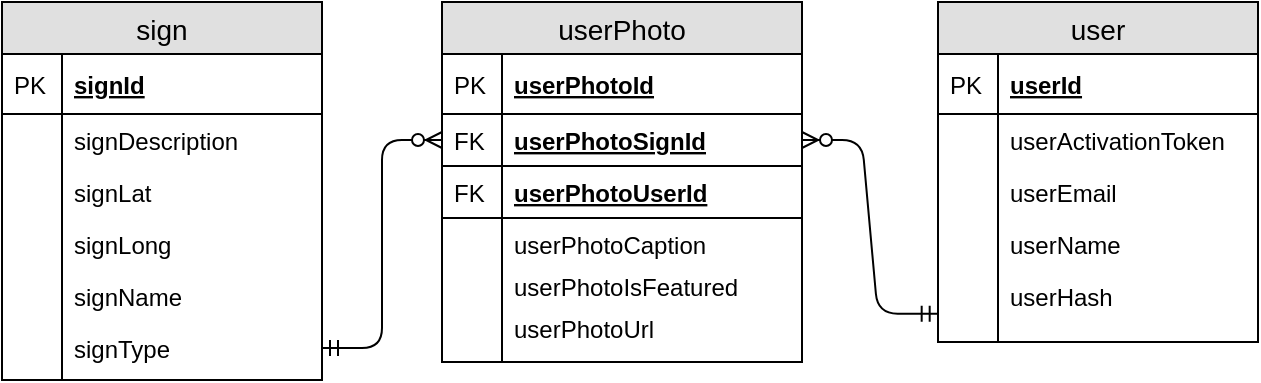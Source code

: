 <mxfile version="11.1.5" type="device" pages="1"><diagram id="UkYyhG9OVbbSJcbGfPrO" name="Page-1"><mxGraphModel dx="769" dy="515" grid="0" gridSize="10" guides="1" tooltips="1" connect="1" arrows="1" fold="1" page="1" pageScale="1" pageWidth="850" pageHeight="1100" math="0" shadow="0"><root><mxCell id="0"/><mxCell id="1" parent="0"/><mxCell id="kc0LJUIM2vSgLwS55W1Y-4" value="sign" style="swimlane;fontStyle=0;childLayout=stackLayout;horizontal=1;startSize=26;fillColor=#e0e0e0;horizontalStack=0;resizeParent=1;resizeParentMax=0;resizeLast=0;collapsible=1;marginBottom=0;swimlaneFillColor=#ffffff;align=center;fontSize=14;resizeHeight=1;resizeWidth=1;" parent="1" vertex="1"><mxGeometry x="50" y="150" width="160" height="189" as="geometry"/></mxCell><mxCell id="kc0LJUIM2vSgLwS55W1Y-5" value="signId" style="shape=partialRectangle;top=0;left=0;right=0;bottom=1;align=left;verticalAlign=middle;fillColor=none;spacingLeft=34;spacingRight=4;overflow=hidden;rotatable=0;points=[[0,0.5],[1,0.5]];portConstraint=eastwest;dropTarget=0;fontStyle=5;fontSize=12;" parent="kc0LJUIM2vSgLwS55W1Y-4" vertex="1"><mxGeometry y="26" width="160" height="30" as="geometry"/></mxCell><mxCell id="kc0LJUIM2vSgLwS55W1Y-6" value="PK" style="shape=partialRectangle;top=0;left=0;bottom=0;fillColor=none;align=left;verticalAlign=middle;spacingLeft=4;spacingRight=4;overflow=hidden;rotatable=0;points=[];portConstraint=eastwest;part=1;fontSize=12;" parent="kc0LJUIM2vSgLwS55W1Y-5" vertex="1" connectable="0"><mxGeometry width="30" height="30" as="geometry"/></mxCell><mxCell id="kc0LJUIM2vSgLwS55W1Y-42" value="signDescription" style="shape=partialRectangle;top=0;left=0;right=0;bottom=0;align=left;verticalAlign=top;fillColor=none;spacingLeft=34;spacingRight=4;overflow=hidden;rotatable=0;points=[[0,0.5],[1,0.5]];portConstraint=eastwest;dropTarget=0;fontSize=12;" parent="kc0LJUIM2vSgLwS55W1Y-4" vertex="1"><mxGeometry y="56" width="160" height="26" as="geometry"/></mxCell><mxCell id="kc0LJUIM2vSgLwS55W1Y-43" value="" style="shape=partialRectangle;top=0;left=0;bottom=0;fillColor=none;align=left;verticalAlign=top;spacingLeft=4;spacingRight=4;overflow=hidden;rotatable=0;points=[];portConstraint=eastwest;part=1;fontSize=12;" parent="kc0LJUIM2vSgLwS55W1Y-42" vertex="1" connectable="0"><mxGeometry width="30" height="26" as="geometry"/></mxCell><mxCell id="kc0LJUIM2vSgLwS55W1Y-38" value="signLat" style="shape=partialRectangle;top=0;left=0;right=0;bottom=0;align=left;verticalAlign=top;fillColor=none;spacingLeft=34;spacingRight=4;overflow=hidden;rotatable=0;points=[[0,0.5],[1,0.5]];portConstraint=eastwest;dropTarget=0;fontSize=12;" parent="kc0LJUIM2vSgLwS55W1Y-4" vertex="1"><mxGeometry y="82" width="160" height="26" as="geometry"/></mxCell><mxCell id="kc0LJUIM2vSgLwS55W1Y-39" value="" style="shape=partialRectangle;top=0;left=0;bottom=0;fillColor=none;align=left;verticalAlign=top;spacingLeft=4;spacingRight=4;overflow=hidden;rotatable=0;points=[];portConstraint=eastwest;part=1;fontSize=12;" parent="kc0LJUIM2vSgLwS55W1Y-38" vertex="1" connectable="0"><mxGeometry width="30" height="26" as="geometry"/></mxCell><mxCell id="kc0LJUIM2vSgLwS55W1Y-11" value="signLong" style="shape=partialRectangle;top=0;left=0;right=0;bottom=0;align=left;verticalAlign=top;fillColor=none;spacingLeft=34;spacingRight=4;overflow=hidden;rotatable=0;points=[[0,0.5],[1,0.5]];portConstraint=eastwest;dropTarget=0;fontSize=12;" parent="kc0LJUIM2vSgLwS55W1Y-4" vertex="1"><mxGeometry y="108" width="160" height="26" as="geometry"/></mxCell><mxCell id="kc0LJUIM2vSgLwS55W1Y-12" value="" style="shape=partialRectangle;top=0;left=0;bottom=0;fillColor=none;align=left;verticalAlign=top;spacingLeft=4;spacingRight=4;overflow=hidden;rotatable=0;points=[];portConstraint=eastwest;part=1;fontSize=12;" parent="kc0LJUIM2vSgLwS55W1Y-11" vertex="1" connectable="0"><mxGeometry width="30" height="26" as="geometry"/></mxCell><mxCell id="kc0LJUIM2vSgLwS55W1Y-7" value="signName" style="shape=partialRectangle;top=0;left=0;right=0;bottom=0;align=left;verticalAlign=top;fillColor=none;spacingLeft=34;spacingRight=4;overflow=hidden;rotatable=0;points=[[0,0.5],[1,0.5]];portConstraint=eastwest;dropTarget=0;fontSize=12;" parent="kc0LJUIM2vSgLwS55W1Y-4" vertex="1"><mxGeometry y="134" width="160" height="26" as="geometry"/></mxCell><mxCell id="kc0LJUIM2vSgLwS55W1Y-8" value="" style="shape=partialRectangle;top=0;left=0;bottom=0;fillColor=none;align=left;verticalAlign=top;spacingLeft=4;spacingRight=4;overflow=hidden;rotatable=0;points=[];portConstraint=eastwest;part=1;fontSize=12;" parent="kc0LJUIM2vSgLwS55W1Y-7" vertex="1" connectable="0"><mxGeometry width="30" height="26" as="geometry"/></mxCell><mxCell id="kc0LJUIM2vSgLwS55W1Y-9" value="signType" style="shape=partialRectangle;top=0;left=0;right=0;bottom=0;align=left;verticalAlign=top;fillColor=none;spacingLeft=34;spacingRight=4;overflow=hidden;rotatable=0;points=[[0,0.5],[1,0.5]];portConstraint=eastwest;dropTarget=0;fontSize=12;" parent="kc0LJUIM2vSgLwS55W1Y-4" vertex="1"><mxGeometry y="160" width="160" height="26" as="geometry"/></mxCell><mxCell id="kc0LJUIM2vSgLwS55W1Y-10" value="" style="shape=partialRectangle;top=0;left=0;bottom=0;fillColor=none;align=left;verticalAlign=top;spacingLeft=4;spacingRight=4;overflow=hidden;rotatable=0;points=[];portConstraint=eastwest;part=1;fontSize=12;" parent="kc0LJUIM2vSgLwS55W1Y-9" vertex="1" connectable="0"><mxGeometry width="30" height="26" as="geometry"/></mxCell><mxCell id="kc0LJUIM2vSgLwS55W1Y-13" value="" style="shape=partialRectangle;top=0;left=0;right=0;bottom=0;align=left;verticalAlign=top;fillColor=none;spacingLeft=34;spacingRight=4;overflow=hidden;rotatable=0;points=[[0,0.5],[1,0.5]];portConstraint=eastwest;dropTarget=0;fontSize=12;" parent="kc0LJUIM2vSgLwS55W1Y-4" vertex="1"><mxGeometry y="186" width="160" height="3" as="geometry"/></mxCell><mxCell id="kc0LJUIM2vSgLwS55W1Y-14" value="" style="shape=partialRectangle;top=0;left=0;bottom=0;fillColor=none;align=left;verticalAlign=top;spacingLeft=4;spacingRight=4;overflow=hidden;rotatable=0;points=[];portConstraint=eastwest;part=1;fontSize=12;" parent="kc0LJUIM2vSgLwS55W1Y-13" vertex="1" connectable="0"><mxGeometry width="30" height="3" as="geometry"/></mxCell><mxCell id="kc0LJUIM2vSgLwS55W1Y-15" value="user" style="swimlane;fontStyle=0;childLayout=stackLayout;horizontal=1;startSize=26;fillColor=#e0e0e0;horizontalStack=0;resizeParent=1;resizeParentMax=0;resizeLast=0;collapsible=1;marginBottom=0;swimlaneFillColor=#ffffff;align=center;fontSize=14;" parent="1" vertex="1"><mxGeometry x="518" y="150" width="160" height="170" as="geometry"/></mxCell><mxCell id="kc0LJUIM2vSgLwS55W1Y-16" value="userId" style="shape=partialRectangle;top=0;left=0;right=0;bottom=1;align=left;verticalAlign=middle;fillColor=none;spacingLeft=34;spacingRight=4;overflow=hidden;rotatable=0;points=[[0,0.5],[1,0.5]];portConstraint=eastwest;dropTarget=0;fontStyle=5;fontSize=12;" parent="kc0LJUIM2vSgLwS55W1Y-15" vertex="1"><mxGeometry y="26" width="160" height="30" as="geometry"/></mxCell><mxCell id="kc0LJUIM2vSgLwS55W1Y-17" value="PK" style="shape=partialRectangle;top=0;left=0;bottom=0;fillColor=none;align=left;verticalAlign=middle;spacingLeft=4;spacingRight=4;overflow=hidden;rotatable=0;points=[];portConstraint=eastwest;part=1;fontSize=12;" parent="kc0LJUIM2vSgLwS55W1Y-16" vertex="1" connectable="0"><mxGeometry width="30" height="30" as="geometry"/></mxCell><mxCell id="_XHeFp3yuGjrnuNQbD9--1" value="userActivationToken" style="shape=partialRectangle;top=0;left=0;right=0;bottom=0;align=left;verticalAlign=top;fillColor=none;spacingLeft=34;spacingRight=4;overflow=hidden;rotatable=0;points=[[0,0.5],[1,0.5]];portConstraint=eastwest;dropTarget=0;fontSize=12;" parent="kc0LJUIM2vSgLwS55W1Y-15" vertex="1"><mxGeometry y="56" width="160" height="26" as="geometry"/></mxCell><mxCell id="_XHeFp3yuGjrnuNQbD9--2" value="" style="shape=partialRectangle;top=0;left=0;bottom=0;fillColor=none;align=left;verticalAlign=top;spacingLeft=4;spacingRight=4;overflow=hidden;rotatable=0;points=[];portConstraint=eastwest;part=1;fontSize=12;" parent="_XHeFp3yuGjrnuNQbD9--1" vertex="1" connectable="0"><mxGeometry width="30" height="26" as="geometry"/></mxCell><mxCell id="kc0LJUIM2vSgLwS55W1Y-22" value="userEmail" style="shape=partialRectangle;top=0;left=0;right=0;bottom=0;align=left;verticalAlign=top;fillColor=none;spacingLeft=34;spacingRight=4;overflow=hidden;rotatable=0;points=[[0,0.5],[1,0.5]];portConstraint=eastwest;dropTarget=0;fontSize=12;" parent="kc0LJUIM2vSgLwS55W1Y-15" vertex="1"><mxGeometry y="82" width="160" height="26" as="geometry"/></mxCell><mxCell id="kc0LJUIM2vSgLwS55W1Y-23" value="" style="shape=partialRectangle;top=0;left=0;bottom=0;fillColor=none;align=left;verticalAlign=top;spacingLeft=4;spacingRight=4;overflow=hidden;rotatable=0;points=[];portConstraint=eastwest;part=1;fontSize=12;" parent="kc0LJUIM2vSgLwS55W1Y-22" vertex="1" connectable="0"><mxGeometry width="30" height="26" as="geometry"/></mxCell><mxCell id="kc0LJUIM2vSgLwS55W1Y-18" value="userName" style="shape=partialRectangle;top=0;left=0;right=0;bottom=0;align=left;verticalAlign=top;fillColor=none;spacingLeft=34;spacingRight=4;overflow=hidden;rotatable=0;points=[[0,0.5],[1,0.5]];portConstraint=eastwest;dropTarget=0;fontSize=12;" parent="kc0LJUIM2vSgLwS55W1Y-15" vertex="1"><mxGeometry y="108" width="160" height="26" as="geometry"/></mxCell><mxCell id="kc0LJUIM2vSgLwS55W1Y-19" value="" style="shape=partialRectangle;top=0;left=0;bottom=0;fillColor=none;align=left;verticalAlign=top;spacingLeft=4;spacingRight=4;overflow=hidden;rotatable=0;points=[];portConstraint=eastwest;part=1;fontSize=12;" parent="kc0LJUIM2vSgLwS55W1Y-18" vertex="1" connectable="0"><mxGeometry width="30" height="26" as="geometry"/></mxCell><mxCell id="kc0LJUIM2vSgLwS55W1Y-20" value="userHash" style="shape=partialRectangle;top=0;left=0;right=0;bottom=0;align=left;verticalAlign=top;fillColor=none;spacingLeft=34;spacingRight=4;overflow=hidden;rotatable=0;points=[[0,0.5],[1,0.5]];portConstraint=eastwest;dropTarget=0;fontSize=12;" parent="kc0LJUIM2vSgLwS55W1Y-15" vertex="1"><mxGeometry y="134" width="160" height="26" as="geometry"/></mxCell><mxCell id="kc0LJUIM2vSgLwS55W1Y-21" value="" style="shape=partialRectangle;top=0;left=0;bottom=0;fillColor=none;align=left;verticalAlign=top;spacingLeft=4;spacingRight=4;overflow=hidden;rotatable=0;points=[];portConstraint=eastwest;part=1;fontSize=12;" parent="kc0LJUIM2vSgLwS55W1Y-20" vertex="1" connectable="0"><mxGeometry width="30" height="26" as="geometry"/></mxCell><mxCell id="kc0LJUIM2vSgLwS55W1Y-24" value="" style="shape=partialRectangle;top=0;left=0;right=0;bottom=0;align=left;verticalAlign=top;fillColor=none;spacingLeft=34;spacingRight=4;overflow=hidden;rotatable=0;points=[[0,0.5],[1,0.5]];portConstraint=eastwest;dropTarget=0;fontSize=12;" parent="kc0LJUIM2vSgLwS55W1Y-15" vertex="1"><mxGeometry y="160" width="160" height="10" as="geometry"/></mxCell><mxCell id="kc0LJUIM2vSgLwS55W1Y-25" value="" style="shape=partialRectangle;top=0;left=0;bottom=0;fillColor=none;align=left;verticalAlign=top;spacingLeft=4;spacingRight=4;overflow=hidden;rotatable=0;points=[];portConstraint=eastwest;part=1;fontSize=12;" parent="kc0LJUIM2vSgLwS55W1Y-24" vertex="1" connectable="0"><mxGeometry width="30" height="10" as="geometry"/></mxCell><mxCell id="_XHeFp3yuGjrnuNQbD9--3" value="userPhoto" style="swimlane;fontStyle=0;childLayout=stackLayout;horizontal=1;startSize=26;fillColor=#e0e0e0;horizontalStack=0;resizeParent=1;resizeParentMax=0;resizeLast=0;collapsible=1;marginBottom=0;swimlaneFillColor=#ffffff;align=center;fontSize=14;" parent="1" vertex="1"><mxGeometry x="270" y="150" width="180" height="180" as="geometry"/></mxCell><mxCell id="_XHeFp3yuGjrnuNQbD9--4" value="userPhotoId" style="shape=partialRectangle;top=0;left=0;right=0;bottom=1;align=left;verticalAlign=middle;fillColor=none;spacingLeft=34;spacingRight=4;overflow=hidden;rotatable=0;points=[[0,0.5],[1,0.5]];portConstraint=eastwest;dropTarget=0;fontStyle=5;fontSize=12;" parent="_XHeFp3yuGjrnuNQbD9--3" vertex="1"><mxGeometry y="26" width="180" height="30" as="geometry"/></mxCell><mxCell id="_XHeFp3yuGjrnuNQbD9--5" value="PK" style="shape=partialRectangle;top=0;left=0;bottom=0;fillColor=none;align=left;verticalAlign=middle;spacingLeft=4;spacingRight=4;overflow=hidden;rotatable=0;points=[];portConstraint=eastwest;part=1;fontSize=12;" parent="_XHeFp3yuGjrnuNQbD9--4" vertex="1" connectable="0"><mxGeometry width="30" height="30" as="geometry"/></mxCell><mxCell id="_XHeFp3yuGjrnuNQbD9--6" value="userPhotoSignId" style="shape=partialRectangle;top=0;left=0;right=0;bottom=1;align=left;verticalAlign=top;fillColor=none;spacingLeft=34;spacingRight=4;overflow=hidden;rotatable=0;points=[[0,0.5],[1,0.5]];portConstraint=eastwest;dropTarget=0;fontSize=12;fontStyle=5" parent="_XHeFp3yuGjrnuNQbD9--3" vertex="1"><mxGeometry y="56" width="180" height="26" as="geometry"/></mxCell><mxCell id="_XHeFp3yuGjrnuNQbD9--7" value="FK" style="shape=partialRectangle;top=0;left=0;bottom=0;fillColor=none;align=left;verticalAlign=top;spacingLeft=4;spacingRight=4;overflow=hidden;rotatable=0;points=[];portConstraint=eastwest;part=1;fontSize=12;" parent="_XHeFp3yuGjrnuNQbD9--6" vertex="1" connectable="0"><mxGeometry width="30" height="26" as="geometry"/></mxCell><mxCell id="_XHeFp3yuGjrnuNQbD9--8" value="userPhotoUserId" style="shape=partialRectangle;top=0;left=0;right=0;bottom=1;align=left;verticalAlign=top;fillColor=none;spacingLeft=34;spacingRight=4;overflow=hidden;rotatable=0;points=[[0,0.5],[1,0.5]];portConstraint=eastwest;dropTarget=0;fontSize=12;fontStyle=5;labelBorderColor=none;" parent="_XHeFp3yuGjrnuNQbD9--3" vertex="1"><mxGeometry y="82" width="180" height="26" as="geometry"/></mxCell><mxCell id="_XHeFp3yuGjrnuNQbD9--9" value="FK" style="shape=partialRectangle;top=0;left=0;bottom=0;fillColor=none;align=left;verticalAlign=top;spacingLeft=4;spacingRight=4;overflow=hidden;rotatable=0;points=[];portConstraint=eastwest;part=1;fontSize=12;" parent="_XHeFp3yuGjrnuNQbD9--8" vertex="1" connectable="0"><mxGeometry width="30" height="26" as="geometry"/></mxCell><mxCell id="_XHeFp3yuGjrnuNQbD9--14" value="userPhotoCaption" style="shape=partialRectangle;top=0;left=0;right=0;bottom=0;align=left;verticalAlign=top;fillColor=none;spacingLeft=34;spacingRight=4;overflow=hidden;rotatable=0;points=[[0,0.5],[1,0.5]];portConstraint=eastwest;dropTarget=0;fontSize=12;" parent="_XHeFp3yuGjrnuNQbD9--3" vertex="1"><mxGeometry y="108" width="180" height="21" as="geometry"/></mxCell><mxCell id="_XHeFp3yuGjrnuNQbD9--15" value="" style="shape=partialRectangle;top=0;left=0;bottom=0;fillColor=none;align=left;verticalAlign=top;spacingLeft=4;spacingRight=4;overflow=hidden;rotatable=0;points=[];portConstraint=eastwest;part=1;fontSize=12;" parent="_XHeFp3yuGjrnuNQbD9--14" vertex="1" connectable="0"><mxGeometry width="30" height="21" as="geometry"/></mxCell><mxCell id="QWLdNS6P1_VtNdB_4iqc-1" value="userPhotoIsFeatured" style="shape=partialRectangle;top=0;left=0;right=0;bottom=0;align=left;verticalAlign=top;fillColor=none;spacingLeft=34;spacingRight=4;overflow=hidden;rotatable=0;points=[[0,0.5],[1,0.5]];portConstraint=eastwest;dropTarget=0;fontSize=12;" parent="_XHeFp3yuGjrnuNQbD9--3" vertex="1"><mxGeometry y="129" width="180" height="21" as="geometry"/></mxCell><mxCell id="QWLdNS6P1_VtNdB_4iqc-2" value="" style="shape=partialRectangle;top=0;left=0;bottom=0;fillColor=none;align=left;verticalAlign=top;spacingLeft=4;spacingRight=4;overflow=hidden;rotatable=0;points=[];portConstraint=eastwest;part=1;fontSize=12;" parent="QWLdNS6P1_VtNdB_4iqc-1" vertex="1" connectable="0"><mxGeometry width="30" height="21" as="geometry"/></mxCell><mxCell id="_XHeFp3yuGjrnuNQbD9--10" value="userPhotoUrl" style="shape=partialRectangle;top=0;left=0;right=0;bottom=0;align=left;verticalAlign=top;fillColor=none;spacingLeft=34;spacingRight=4;overflow=hidden;rotatable=0;points=[[0,0.5],[1,0.5]];portConstraint=eastwest;dropTarget=0;fontSize=12;" parent="_XHeFp3yuGjrnuNQbD9--3" vertex="1"><mxGeometry y="150" width="180" height="30" as="geometry"/></mxCell><mxCell id="_XHeFp3yuGjrnuNQbD9--11" value="" style="shape=partialRectangle;top=0;left=0;bottom=0;fillColor=none;align=left;verticalAlign=top;spacingLeft=4;spacingRight=4;overflow=hidden;rotatable=0;points=[];portConstraint=eastwest;part=1;fontSize=12;" parent="_XHeFp3yuGjrnuNQbD9--10" vertex="1" connectable="0"><mxGeometry width="30" height="30" as="geometry"/></mxCell><mxCell id="_XHeFp3yuGjrnuNQbD9--16" value="" style="edgeStyle=entityRelationEdgeStyle;fontSize=12;html=1;endArrow=ERzeroToMany;startArrow=ERmandOne;exitX=1;exitY=0.5;exitDx=0;exitDy=0;entryX=0;entryY=0.5;entryDx=0;entryDy=0;" parent="1" source="kc0LJUIM2vSgLwS55W1Y-9" target="_XHeFp3yuGjrnuNQbD9--6" edge="1"><mxGeometry width="100" height="100" relative="1" as="geometry"><mxPoint x="209.4" y="349.4" as="sourcePoint"/><mxPoint x="270.2" y="383" as="targetPoint"/></mxGeometry></mxCell><mxCell id="_XHeFp3yuGjrnuNQbD9--19" value="" style="edgeStyle=entityRelationEdgeStyle;fontSize=12;html=1;endArrow=ERmandOne;startArrow=ERzeroToMany;startFill=1;endFill=0;entryX=-0.001;entryY=-0.418;entryDx=0;entryDy=0;exitX=1;exitY=0.5;exitDx=0;exitDy=0;entryPerimeter=0;" parent="1" source="_XHeFp3yuGjrnuNQbD9--6" target="kc0LJUIM2vSgLwS55W1Y-24" edge="1"><mxGeometry width="100" height="100" relative="1" as="geometry"><mxPoint x="450" y="213" as="sourcePoint"/><mxPoint x="518" y="318" as="targetPoint"/></mxGeometry></mxCell></root></mxGraphModel></diagram></mxfile>
